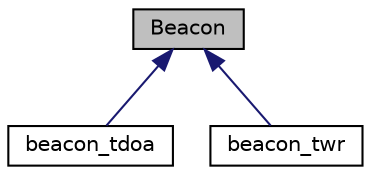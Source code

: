 digraph "Beacon"
{
 // LATEX_PDF_SIZE
  edge [fontname="Helvetica",fontsize="10",labelfontname="Helvetica",labelfontsize="10"];
  node [fontname="Helvetica",fontsize="10",shape=record];
  Node1 [label="Beacon",height=0.2,width=0.4,color="black", fillcolor="grey75", style="filled", fontcolor="black",tooltip=" "];
  Node1 -> Node2 [dir="back",color="midnightblue",fontsize="10",style="solid",fontname="Helvetica"];
  Node2 [label="beacon_tdoa",height=0.2,width=0.4,color="black", fillcolor="white", style="filled",URL="$classbeacon__tdoa.html",tooltip=" "];
  Node1 -> Node3 [dir="back",color="midnightblue",fontsize="10",style="solid",fontname="Helvetica"];
  Node3 [label="beacon_twr",height=0.2,width=0.4,color="black", fillcolor="white", style="filled",URL="$classbeacon__twr.html",tooltip=" "];
}
